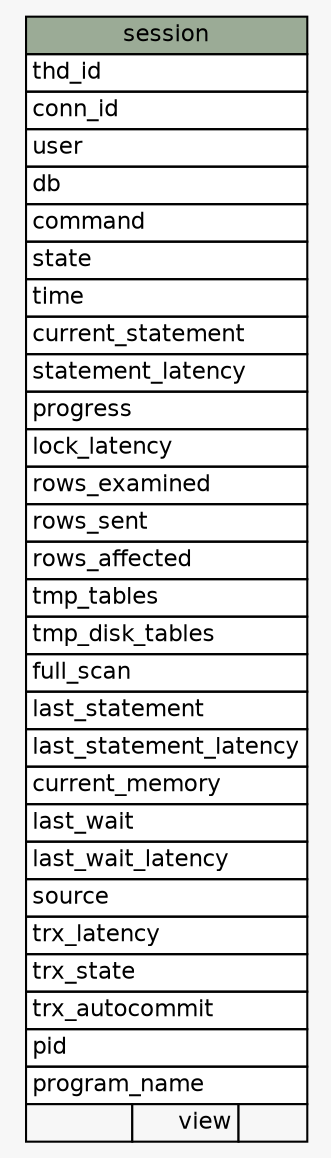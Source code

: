 // dot 2.44.1 on Linux 5.5.13-arch2-1
// SchemaSpy rev 590
digraph "session" {
  graph [
    rankdir="RL"
    bgcolor="#f7f7f7"
    nodesep="0.18"
    ranksep="0.46"
    fontname="Helvetica"
    fontsize="11"
  ];
  node [
    fontname="Helvetica"
    fontsize="11"
    shape="plaintext"
  ];
  edge [
    arrowsize="0.8"
  ];
  "session" [
    label=<
    <TABLE BORDER="0" CELLBORDER="1" CELLSPACING="0" BGCOLOR="#ffffff">
      <TR><TD COLSPAN="3" BGCOLOR="#9bab96" ALIGN="CENTER">session</TD></TR>
      <TR><TD PORT="thd_id" COLSPAN="3" ALIGN="LEFT">thd_id</TD></TR>
      <TR><TD PORT="conn_id" COLSPAN="3" ALIGN="LEFT">conn_id</TD></TR>
      <TR><TD PORT="user" COLSPAN="3" ALIGN="LEFT">user</TD></TR>
      <TR><TD PORT="db" COLSPAN="3" ALIGN="LEFT">db</TD></TR>
      <TR><TD PORT="command" COLSPAN="3" ALIGN="LEFT">command</TD></TR>
      <TR><TD PORT="state" COLSPAN="3" ALIGN="LEFT">state</TD></TR>
      <TR><TD PORT="time" COLSPAN="3" ALIGN="LEFT">time</TD></TR>
      <TR><TD PORT="current_statement" COLSPAN="3" ALIGN="LEFT">current_statement</TD></TR>
      <TR><TD PORT="statement_latency" COLSPAN="3" ALIGN="LEFT">statement_latency</TD></TR>
      <TR><TD PORT="progress" COLSPAN="3" ALIGN="LEFT">progress</TD></TR>
      <TR><TD PORT="lock_latency" COLSPAN="3" ALIGN="LEFT">lock_latency</TD></TR>
      <TR><TD PORT="rows_examined" COLSPAN="3" ALIGN="LEFT">rows_examined</TD></TR>
      <TR><TD PORT="rows_sent" COLSPAN="3" ALIGN="LEFT">rows_sent</TD></TR>
      <TR><TD PORT="rows_affected" COLSPAN="3" ALIGN="LEFT">rows_affected</TD></TR>
      <TR><TD PORT="tmp_tables" COLSPAN="3" ALIGN="LEFT">tmp_tables</TD></TR>
      <TR><TD PORT="tmp_disk_tables" COLSPAN="3" ALIGN="LEFT">tmp_disk_tables</TD></TR>
      <TR><TD PORT="full_scan" COLSPAN="3" ALIGN="LEFT">full_scan</TD></TR>
      <TR><TD PORT="last_statement" COLSPAN="3" ALIGN="LEFT">last_statement</TD></TR>
      <TR><TD PORT="last_statement_latency" COLSPAN="3" ALIGN="LEFT">last_statement_latency</TD></TR>
      <TR><TD PORT="current_memory" COLSPAN="3" ALIGN="LEFT">current_memory</TD></TR>
      <TR><TD PORT="last_wait" COLSPAN="3" ALIGN="LEFT">last_wait</TD></TR>
      <TR><TD PORT="last_wait_latency" COLSPAN="3" ALIGN="LEFT">last_wait_latency</TD></TR>
      <TR><TD PORT="source" COLSPAN="3" ALIGN="LEFT">source</TD></TR>
      <TR><TD PORT="trx_latency" COLSPAN="3" ALIGN="LEFT">trx_latency</TD></TR>
      <TR><TD PORT="trx_state" COLSPAN="3" ALIGN="LEFT">trx_state</TD></TR>
      <TR><TD PORT="trx_autocommit" COLSPAN="3" ALIGN="LEFT">trx_autocommit</TD></TR>
      <TR><TD PORT="pid" COLSPAN="3" ALIGN="LEFT">pid</TD></TR>
      <TR><TD PORT="program_name" COLSPAN="3" ALIGN="LEFT">program_name</TD></TR>
      <TR><TD ALIGN="LEFT" BGCOLOR="#f7f7f7">  </TD><TD ALIGN="RIGHT" BGCOLOR="#f7f7f7">view</TD><TD ALIGN="RIGHT" BGCOLOR="#f7f7f7">  </TD></TR>
    </TABLE>>
    URL="tables/session.html"
    tooltip="session"
  ];
}
